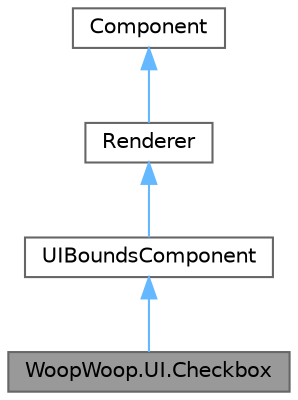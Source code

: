 digraph "WoopWoop.UI.Checkbox"
{
 // LATEX_PDF_SIZE
  bgcolor="transparent";
  edge [fontname=Helvetica,fontsize=10,labelfontname=Helvetica,labelfontsize=10];
  node [fontname=Helvetica,fontsize=10,shape=box,height=0.2,width=0.4];
  Node1 [id="Node000001",label="WoopWoop.UI.Checkbox",height=0.2,width=0.4,color="gray40", fillcolor="grey60", style="filled", fontcolor="black",tooltip="Represents a checkbox UI element."];
  Node2 -> Node1 [id="edge1_Node000001_Node000002",dir="back",color="steelblue1",style="solid",tooltip=" "];
  Node2 [id="Node000002",label="UIBoundsComponent",height=0.2,width=0.4,color="gray40", fillcolor="white", style="filled",URL="$class_woop_woop_1_1_u_i_1_1_u_i_bounds_component.html",tooltip=" "];
  Node3 -> Node2 [id="edge2_Node000002_Node000003",dir="back",color="steelblue1",style="solid",tooltip=" "];
  Node3 [id="Node000003",label="Renderer",height=0.2,width=0.4,color="gray40", fillcolor="white", style="filled",URL="$class_woop_woop_1_1_renderer.html",tooltip=" "];
  Node4 -> Node3 [id="edge3_Node000003_Node000004",dir="back",color="steelblue1",style="solid",tooltip=" "];
  Node4 [id="Node000004",label="Component",height=0.2,width=0.4,color="gray40", fillcolor="white", style="filled",URL="$class_woop_woop_1_1_component.html",tooltip="Represents a component that can be attached to an entity in the game world."];
}
